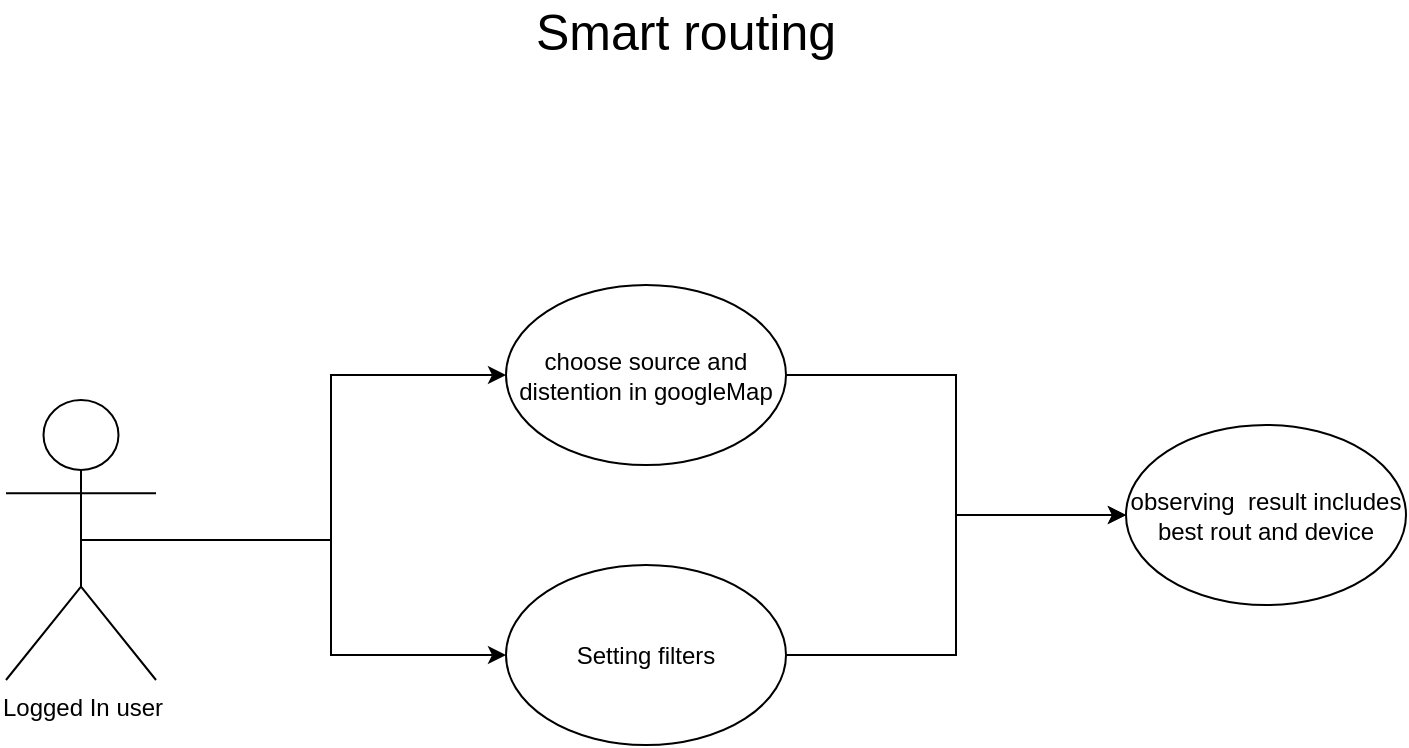 <mxfile version="10.6.0" type="github"><diagram id="1CNFXzfNIMZP9VSZMmz-" name="Page-1"><mxGraphModel dx="918" dy="664" grid="1" gridSize="10" guides="1" tooltips="1" connect="1" arrows="1" fold="1" page="1" pageScale="1" pageWidth="413" pageHeight="291" math="0" shadow="0"><root><mxCell id="0"/><mxCell id="1" parent="0"/><mxCell id="BYVarXdoHLDdFNnDIWvo-27" style="edgeStyle=orthogonalEdgeStyle;rounded=0;orthogonalLoop=1;jettySize=auto;html=1;exitX=0.5;exitY=0.5;exitDx=0;exitDy=0;exitPerimeter=0;" edge="1" parent="1" source="BYVarXdoHLDdFNnDIWvo-1" target="BYVarXdoHLDdFNnDIWvo-2"><mxGeometry relative="1" as="geometry"/></mxCell><mxCell id="BYVarXdoHLDdFNnDIWvo-28" style="edgeStyle=orthogonalEdgeStyle;rounded=0;orthogonalLoop=1;jettySize=auto;html=1;exitX=0.5;exitY=0.5;exitDx=0;exitDy=0;exitPerimeter=0;entryX=0;entryY=0.5;entryDx=0;entryDy=0;" edge="1" parent="1" source="BYVarXdoHLDdFNnDIWvo-1" target="BYVarXdoHLDdFNnDIWvo-15"><mxGeometry relative="1" as="geometry"/></mxCell><mxCell id="BYVarXdoHLDdFNnDIWvo-1" value="Logged In user" style="shape=umlActor;verticalLabelPosition=bottom;labelBackgroundColor=#ffffff;verticalAlign=top;html=1;outlineConnect=0;" vertex="1" parent="1"><mxGeometry x="40" y="210" width="75" height="140" as="geometry"/></mxCell><mxCell id="BYVarXdoHLDdFNnDIWvo-26" style="edgeStyle=orthogonalEdgeStyle;rounded=0;orthogonalLoop=1;jettySize=auto;html=1;exitX=1;exitY=0.5;exitDx=0;exitDy=0;entryX=0;entryY=0.5;entryDx=0;entryDy=0;" edge="1" parent="1" source="BYVarXdoHLDdFNnDIWvo-2" target="BYVarXdoHLDdFNnDIWvo-24"><mxGeometry relative="1" as="geometry"/></mxCell><mxCell id="BYVarXdoHLDdFNnDIWvo-2" value="choose source and distention in googleMap" style="ellipse;whiteSpace=wrap;html=1;" vertex="1" parent="1"><mxGeometry x="290" y="152.5" width="140" height="90" as="geometry"/></mxCell><mxCell id="BYVarXdoHLDdFNnDIWvo-9" value="&lt;font style=&quot;font-size: 25px&quot;&gt;Smart routing&lt;/font&gt;" style="text;html=1;strokeColor=none;fillColor=none;align=center;verticalAlign=middle;whiteSpace=wrap;rounded=0;" vertex="1" parent="1"><mxGeometry x="290" y="15" width="180" height="20" as="geometry"/></mxCell><mxCell id="BYVarXdoHLDdFNnDIWvo-25" style="edgeStyle=orthogonalEdgeStyle;rounded=0;orthogonalLoop=1;jettySize=auto;html=1;exitX=1;exitY=0.5;exitDx=0;exitDy=0;" edge="1" parent="1" source="BYVarXdoHLDdFNnDIWvo-15" target="BYVarXdoHLDdFNnDIWvo-24"><mxGeometry relative="1" as="geometry"/></mxCell><mxCell id="BYVarXdoHLDdFNnDIWvo-15" value="Setting filters" style="ellipse;whiteSpace=wrap;html=1;" vertex="1" parent="1"><mxGeometry x="290" y="292.5" width="140" height="90" as="geometry"/></mxCell><mxCell id="BYVarXdoHLDdFNnDIWvo-24" value="observing &amp;nbsp;result includes best rout and device" style="ellipse;whiteSpace=wrap;html=1;" vertex="1" parent="1"><mxGeometry x="600" y="222.5" width="140" height="90" as="geometry"/></mxCell></root></mxGraphModel></diagram></mxfile>
